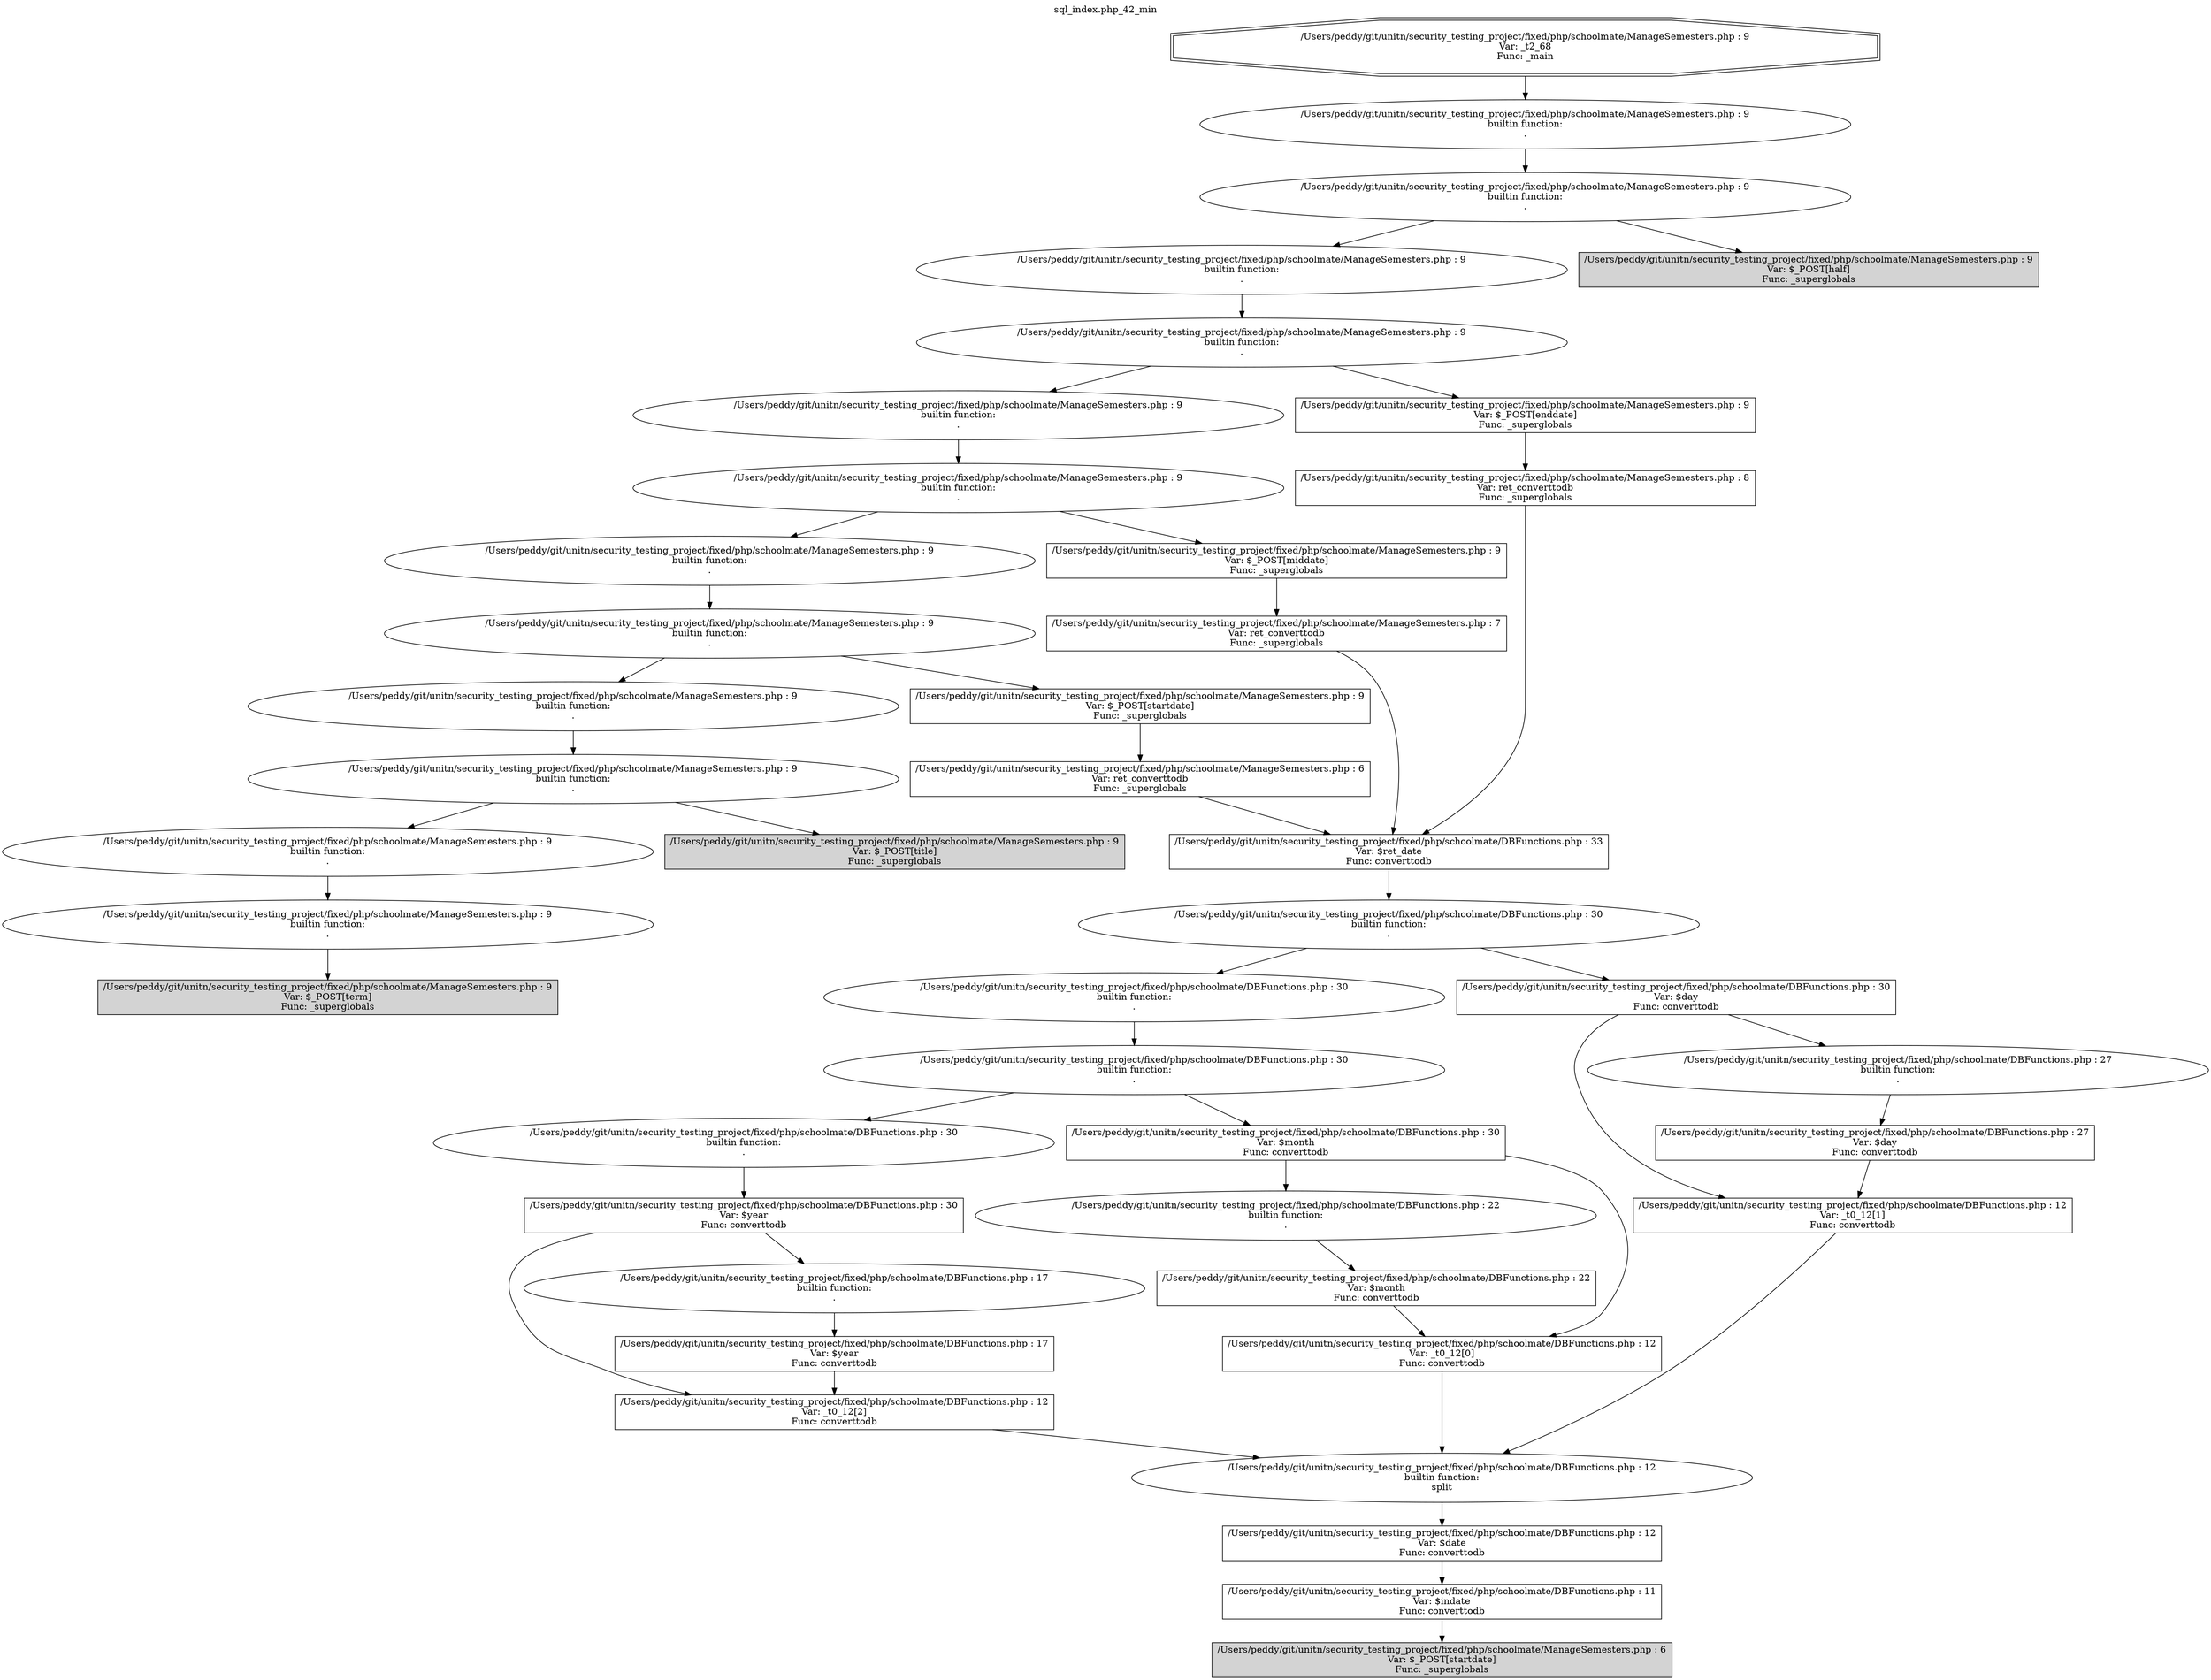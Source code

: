 digraph cfg {
  label="sql_index.php_42_min";
  labelloc=t;
  n1 [shape=doubleoctagon, label="/Users/peddy/git/unitn/security_testing_project/fixed/php/schoolmate/ManageSemesters.php : 9\nVar: _t2_68\nFunc: _main\n"];
  n2 [shape=ellipse, label="/Users/peddy/git/unitn/security_testing_project/fixed/php/schoolmate/ManageSemesters.php : 9\nbuiltin function:\n.\n"];
  n3 [shape=ellipse, label="/Users/peddy/git/unitn/security_testing_project/fixed/php/schoolmate/ManageSemesters.php : 9\nbuiltin function:\n.\n"];
  n4 [shape=ellipse, label="/Users/peddy/git/unitn/security_testing_project/fixed/php/schoolmate/ManageSemesters.php : 9\nbuiltin function:\n.\n"];
  n5 [shape=ellipse, label="/Users/peddy/git/unitn/security_testing_project/fixed/php/schoolmate/ManageSemesters.php : 9\nbuiltin function:\n.\n"];
  n6 [shape=ellipse, label="/Users/peddy/git/unitn/security_testing_project/fixed/php/schoolmate/ManageSemesters.php : 9\nbuiltin function:\n.\n"];
  n7 [shape=ellipse, label="/Users/peddy/git/unitn/security_testing_project/fixed/php/schoolmate/ManageSemesters.php : 9\nbuiltin function:\n.\n"];
  n8 [shape=ellipse, label="/Users/peddy/git/unitn/security_testing_project/fixed/php/schoolmate/ManageSemesters.php : 9\nbuiltin function:\n.\n"];
  n9 [shape=ellipse, label="/Users/peddy/git/unitn/security_testing_project/fixed/php/schoolmate/ManageSemesters.php : 9\nbuiltin function:\n.\n"];
  n10 [shape=ellipse, label="/Users/peddy/git/unitn/security_testing_project/fixed/php/schoolmate/ManageSemesters.php : 9\nbuiltin function:\n.\n"];
  n11 [shape=ellipse, label="/Users/peddy/git/unitn/security_testing_project/fixed/php/schoolmate/ManageSemesters.php : 9\nbuiltin function:\n.\n"];
  n12 [shape=ellipse, label="/Users/peddy/git/unitn/security_testing_project/fixed/php/schoolmate/ManageSemesters.php : 9\nbuiltin function:\n.\n"];
  n13 [shape=ellipse, label="/Users/peddy/git/unitn/security_testing_project/fixed/php/schoolmate/ManageSemesters.php : 9\nbuiltin function:\n.\n"];
  n14 [shape=box, label="/Users/peddy/git/unitn/security_testing_project/fixed/php/schoolmate/ManageSemesters.php : 9\nVar: $_POST[term]\nFunc: _superglobals\n",style=filled];
  n15 [shape=box, label="/Users/peddy/git/unitn/security_testing_project/fixed/php/schoolmate/ManageSemesters.php : 9\nVar: $_POST[title]\nFunc: _superglobals\n",style=filled];
  n16 [shape=box, label="/Users/peddy/git/unitn/security_testing_project/fixed/php/schoolmate/ManageSemesters.php : 9\nVar: $_POST[startdate]\nFunc: _superglobals\n"];
  n17 [shape=box, label="/Users/peddy/git/unitn/security_testing_project/fixed/php/schoolmate/ManageSemesters.php : 6\nVar: ret_converttodb\nFunc: _superglobals\n"];
  n18 [shape=box, label="/Users/peddy/git/unitn/security_testing_project/fixed/php/schoolmate/DBFunctions.php : 33\nVar: $ret_date\nFunc: converttodb\n"];
  n19 [shape=ellipse, label="/Users/peddy/git/unitn/security_testing_project/fixed/php/schoolmate/DBFunctions.php : 30\nbuiltin function:\n.\n"];
  n20 [shape=ellipse, label="/Users/peddy/git/unitn/security_testing_project/fixed/php/schoolmate/DBFunctions.php : 30\nbuiltin function:\n.\n"];
  n21 [shape=ellipse, label="/Users/peddy/git/unitn/security_testing_project/fixed/php/schoolmate/DBFunctions.php : 30\nbuiltin function:\n.\n"];
  n22 [shape=ellipse, label="/Users/peddy/git/unitn/security_testing_project/fixed/php/schoolmate/DBFunctions.php : 30\nbuiltin function:\n.\n"];
  n23 [shape=box, label="/Users/peddy/git/unitn/security_testing_project/fixed/php/schoolmate/DBFunctions.php : 30\nVar: $year\nFunc: converttodb\n"];
  n24 [shape=box, label="/Users/peddy/git/unitn/security_testing_project/fixed/php/schoolmate/DBFunctions.php : 12\nVar: _t0_12[2]\nFunc: converttodb\n"];
  n25 [shape=ellipse, label="/Users/peddy/git/unitn/security_testing_project/fixed/php/schoolmate/DBFunctions.php : 12\nbuiltin function:\nsplit\n"];
  n26 [shape=box, label="/Users/peddy/git/unitn/security_testing_project/fixed/php/schoolmate/DBFunctions.php : 12\nVar: $date\nFunc: converttodb\n"];
  n27 [shape=box, label="/Users/peddy/git/unitn/security_testing_project/fixed/php/schoolmate/DBFunctions.php : 11\nVar: $indate\nFunc: converttodb\n"];
  n28 [shape=box, label="/Users/peddy/git/unitn/security_testing_project/fixed/php/schoolmate/ManageSemesters.php : 6\nVar: $_POST[startdate]\nFunc: _superglobals\n",style=filled];
  n29 [shape=ellipse, label="/Users/peddy/git/unitn/security_testing_project/fixed/php/schoolmate/DBFunctions.php : 17\nbuiltin function:\n.\n"];
  n30 [shape=box, label="/Users/peddy/git/unitn/security_testing_project/fixed/php/schoolmate/DBFunctions.php : 17\nVar: $year\nFunc: converttodb\n"];
  n31 [shape=box, label="/Users/peddy/git/unitn/security_testing_project/fixed/php/schoolmate/DBFunctions.php : 30\nVar: $month\nFunc: converttodb\n"];
  n32 [shape=ellipse, label="/Users/peddy/git/unitn/security_testing_project/fixed/php/schoolmate/DBFunctions.php : 22\nbuiltin function:\n.\n"];
  n33 [shape=box, label="/Users/peddy/git/unitn/security_testing_project/fixed/php/schoolmate/DBFunctions.php : 22\nVar: $month\nFunc: converttodb\n"];
  n34 [shape=box, label="/Users/peddy/git/unitn/security_testing_project/fixed/php/schoolmate/DBFunctions.php : 12\nVar: _t0_12[0]\nFunc: converttodb\n"];
  n35 [shape=box, label="/Users/peddy/git/unitn/security_testing_project/fixed/php/schoolmate/DBFunctions.php : 30\nVar: $day\nFunc: converttodb\n"];
  n36 [shape=box, label="/Users/peddy/git/unitn/security_testing_project/fixed/php/schoolmate/DBFunctions.php : 12\nVar: _t0_12[1]\nFunc: converttodb\n"];
  n37 [shape=ellipse, label="/Users/peddy/git/unitn/security_testing_project/fixed/php/schoolmate/DBFunctions.php : 27\nbuiltin function:\n.\n"];
  n38 [shape=box, label="/Users/peddy/git/unitn/security_testing_project/fixed/php/schoolmate/DBFunctions.php : 27\nVar: $day\nFunc: converttodb\n"];
  n39 [shape=box, label="/Users/peddy/git/unitn/security_testing_project/fixed/php/schoolmate/ManageSemesters.php : 9\nVar: $_POST[middate]\nFunc: _superglobals\n"];
  n40 [shape=box, label="/Users/peddy/git/unitn/security_testing_project/fixed/php/schoolmate/ManageSemesters.php : 7\nVar: ret_converttodb\nFunc: _superglobals\n"];
  n41 [shape=box, label="/Users/peddy/git/unitn/security_testing_project/fixed/php/schoolmate/ManageSemesters.php : 9\nVar: $_POST[enddate]\nFunc: _superglobals\n"];
  n42 [shape=box, label="/Users/peddy/git/unitn/security_testing_project/fixed/php/schoolmate/ManageSemesters.php : 8\nVar: ret_converttodb\nFunc: _superglobals\n"];
  n43 [shape=box, label="/Users/peddy/git/unitn/security_testing_project/fixed/php/schoolmate/ManageSemesters.php : 9\nVar: $_POST[half]\nFunc: _superglobals\n",style=filled];
  n1 -> n2;
  n2 -> n3;
  n3 -> n4;
  n3 -> n43;
  n4 -> n5;
  n5 -> n6;
  n5 -> n41;
  n6 -> n7;
  n7 -> n8;
  n7 -> n39;
  n8 -> n9;
  n9 -> n10;
  n9 -> n16;
  n10 -> n11;
  n11 -> n12;
  n11 -> n15;
  n12 -> n13;
  n13 -> n14;
  n16 -> n17;
  n17 -> n18;
  n18 -> n19;
  n19 -> n20;
  n19 -> n35;
  n20 -> n21;
  n21 -> n22;
  n21 -> n31;
  n22 -> n23;
  n23 -> n24;
  n23 -> n29;
  n24 -> n25;
  n25 -> n26;
  n26 -> n27;
  n27 -> n28;
  n29 -> n30;
  n30 -> n24;
  n31 -> n32;
  n31 -> n34;
  n32 -> n33;
  n33 -> n34;
  n34 -> n25;
  n35 -> n36;
  n35 -> n37;
  n36 -> n25;
  n37 -> n38;
  n38 -> n36;
  n39 -> n40;
  n40 -> n18;
  n41 -> n42;
  n42 -> n18;
}
